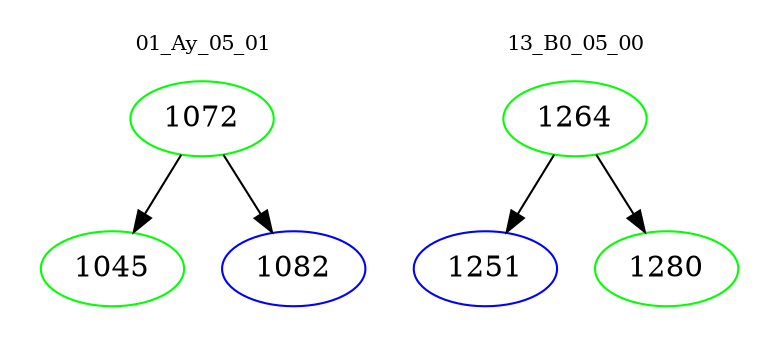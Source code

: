 digraph{
subgraph cluster_0 {
color = white
label = "01_Ay_05_01";
fontsize=10;
T0_1072 [label="1072", color="green"]
T0_1072 -> T0_1045 [color="black"]
T0_1045 [label="1045", color="green"]
T0_1072 -> T0_1082 [color="black"]
T0_1082 [label="1082", color="blue"]
}
subgraph cluster_1 {
color = white
label = "13_B0_05_00";
fontsize=10;
T1_1264 [label="1264", color="green"]
T1_1264 -> T1_1251 [color="black"]
T1_1251 [label="1251", color="blue"]
T1_1264 -> T1_1280 [color="black"]
T1_1280 [label="1280", color="green"]
}
}
